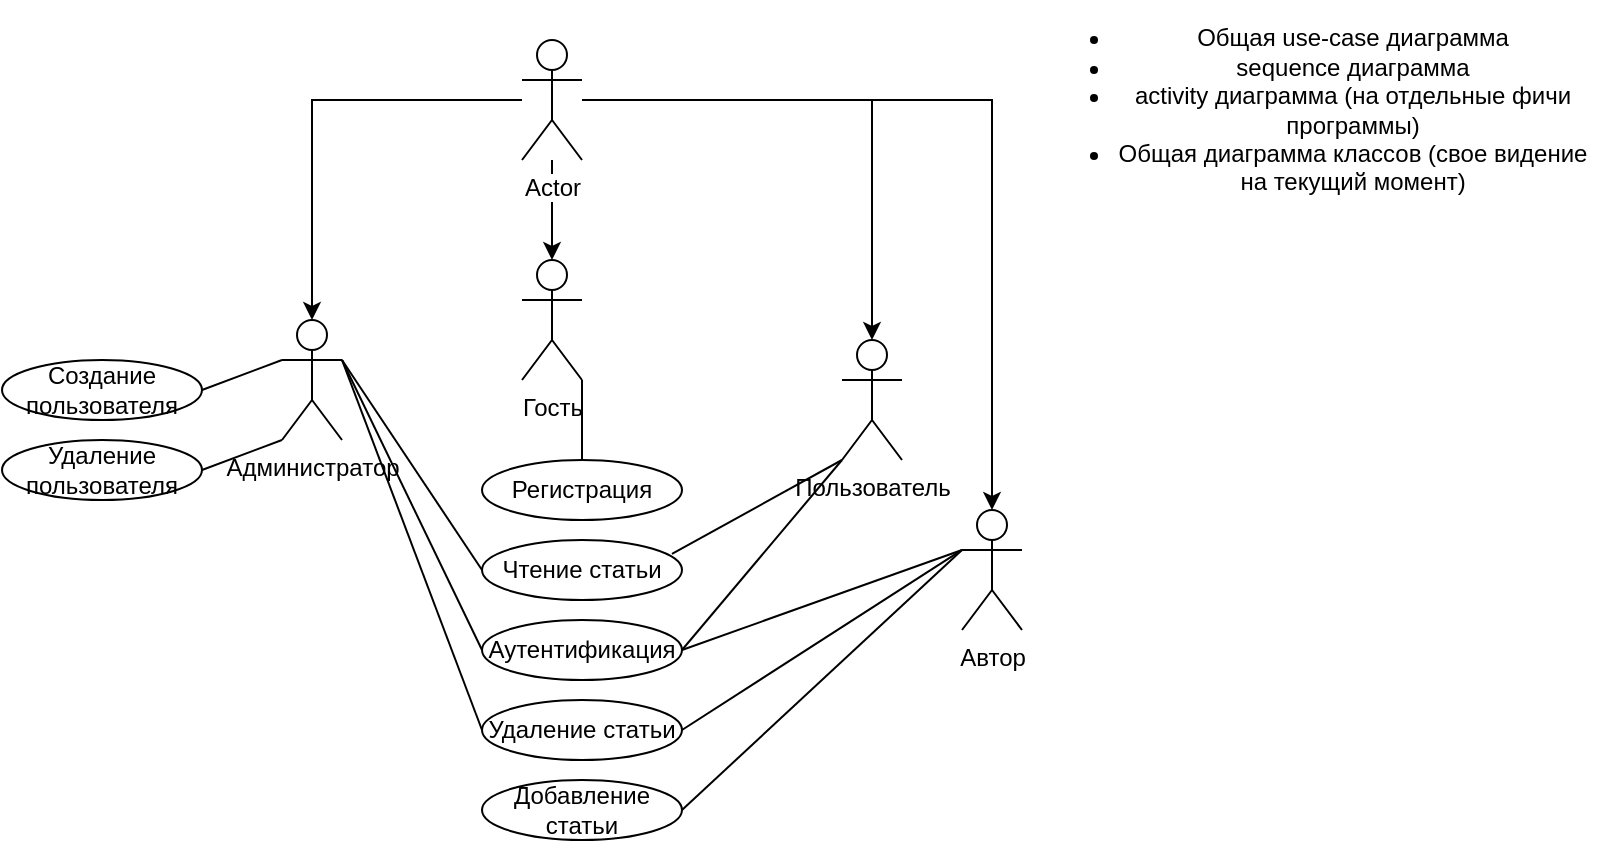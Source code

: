 <mxfile version="13.1.3" type="github" pages="4"><diagram id="R-Nu654iIUbksNBEsx-R" name="Use Case"><mxGraphModel dx="657" dy="1129" grid="1" gridSize="10" guides="1" tooltips="1" connect="1" arrows="1" fold="1" page="1" pageScale="1" pageWidth="827" pageHeight="1169" math="0" shadow="0"><root><mxCell id="0"/><mxCell id="1" parent="0"/><mxCell id="B4n3a4-8SpJCIGj7s7li-1" value="&lt;ul id=&quot;yui_3_17_2_1_1592047968993_45&quot;&gt;&lt;li&gt;Общая use-case диаграмма&lt;/li&gt;&lt;li id=&quot;yui_3_17_2_1_1592047968993_44&quot;&gt;sequence диаграмма&lt;/li&gt;&lt;li id=&quot;yui_3_17_2_1_1592047968993_46&quot;&gt;activity диаграмма (на отдельные фичи&lt;br/&gt;программы)&lt;/li&gt;&lt;li&gt;Общая диаграмма классов (свое видение&lt;br/&gt;на текущий момент)&lt;/li&gt;&lt;/ul&gt;" style="text;html=1;align=center;verticalAlign=middle;resizable=0;points=[];autosize=1;" parent="1" vertex="1"><mxGeometry x="530" width="290" height="110" as="geometry"/></mxCell><mxCell id="Al_W_ACZ2qxixBHebDrC-18" value="" style="edgeStyle=orthogonalEdgeStyle;rounded=0;orthogonalLoop=1;jettySize=auto;html=1;" edge="1" parent="1" source="Al_W_ACZ2qxixBHebDrC-4" target="Al_W_ACZ2qxixBHebDrC-17"><mxGeometry relative="1" as="geometry"/></mxCell><mxCell id="Al_W_ACZ2qxixBHebDrC-20" value="" style="edgeStyle=orthogonalEdgeStyle;rounded=0;orthogonalLoop=1;jettySize=auto;html=1;" edge="1" parent="1" source="Al_W_ACZ2qxixBHebDrC-4" target="Al_W_ACZ2qxixBHebDrC-19"><mxGeometry relative="1" as="geometry"/></mxCell><mxCell id="Al_W_ACZ2qxixBHebDrC-22" value="" style="edgeStyle=orthogonalEdgeStyle;rounded=0;orthogonalLoop=1;jettySize=auto;html=1;" edge="1" parent="1" source="Al_W_ACZ2qxixBHebDrC-4" target="Al_W_ACZ2qxixBHebDrC-21"><mxGeometry relative="1" as="geometry"/></mxCell><mxCell id="Al_W_ACZ2qxixBHebDrC-51" style="edgeStyle=orthogonalEdgeStyle;rounded=0;orthogonalLoop=1;jettySize=auto;html=1;entryX=0.5;entryY=0;entryDx=0;entryDy=0;entryPerimeter=0;" edge="1" parent="1" source="Al_W_ACZ2qxixBHebDrC-4" target="Al_W_ACZ2qxixBHebDrC-49"><mxGeometry relative="1" as="geometry"/></mxCell><mxCell id="Al_W_ACZ2qxixBHebDrC-4" value="Actor" style="shape=umlActor;verticalLabelPosition=bottom;labelBackgroundColor=#ffffff;verticalAlign=top;html=1;outlineConnect=0;" vertex="1" parent="1"><mxGeometry x="280" y="20" width="30" height="60" as="geometry"/></mxCell><mxCell id="Al_W_ACZ2qxixBHebDrC-21" value="Администратор" style="shape=umlActor;verticalLabelPosition=bottom;labelBackgroundColor=#ffffff;verticalAlign=top;html=1;outlineConnect=0;" vertex="1" parent="1"><mxGeometry x="160" y="160" width="30" height="60" as="geometry"/></mxCell><mxCell id="Al_W_ACZ2qxixBHebDrC-19" value="Пользователь" style="shape=umlActor;verticalLabelPosition=bottom;labelBackgroundColor=#ffffff;verticalAlign=top;html=1;outlineConnect=0;" vertex="1" parent="1"><mxGeometry x="440" y="170" width="30" height="60" as="geometry"/></mxCell><mxCell id="Al_W_ACZ2qxixBHebDrC-17" value="&lt;div&gt;Автор&lt;/div&gt;" style="shape=umlActor;verticalLabelPosition=bottom;labelBackgroundColor=#ffffff;verticalAlign=top;html=1;outlineConnect=0;" vertex="1" parent="1"><mxGeometry x="500" y="255" width="30" height="60" as="geometry"/></mxCell><mxCell id="Al_W_ACZ2qxixBHebDrC-25" value="&lt;div&gt;Добавление статьи&lt;/div&gt;" style="ellipse;whiteSpace=wrap;html=1;" vertex="1" parent="1"><mxGeometry x="260" y="390" width="100" height="30" as="geometry"/></mxCell><mxCell id="Al_W_ACZ2qxixBHebDrC-31" value="&lt;div&gt;Удаление статьи&lt;/div&gt;" style="ellipse;whiteSpace=wrap;html=1;" vertex="1" parent="1"><mxGeometry x="260" y="350" width="100" height="30" as="geometry"/></mxCell><mxCell id="Al_W_ACZ2qxixBHebDrC-32" value="&lt;div&gt;Чтение статьи&lt;/div&gt;" style="ellipse;whiteSpace=wrap;html=1;" vertex="1" parent="1"><mxGeometry x="260" y="270" width="100" height="30" as="geometry"/></mxCell><mxCell id="Al_W_ACZ2qxixBHebDrC-36" value="" style="endArrow=none;html=1;entryX=0;entryY=1;entryDx=0;entryDy=0;entryPerimeter=0;exitX=0.95;exitY=0.233;exitDx=0;exitDy=0;exitPerimeter=0;" edge="1" parent="1" source="Al_W_ACZ2qxixBHebDrC-32" target="Al_W_ACZ2qxixBHebDrC-19"><mxGeometry width="50" height="50" relative="1" as="geometry"><mxPoint x="390" y="310" as="sourcePoint"/><mxPoint x="440" y="260" as="targetPoint"/></mxGeometry></mxCell><mxCell id="Al_W_ACZ2qxixBHebDrC-37" value="Создание пользователя" style="ellipse;whiteSpace=wrap;html=1;" vertex="1" parent="1"><mxGeometry x="20" y="180" width="100" height="30" as="geometry"/></mxCell><mxCell id="Al_W_ACZ2qxixBHebDrC-39" value="Удаление пользователя" style="ellipse;whiteSpace=wrap;html=1;" vertex="1" parent="1"><mxGeometry x="20" y="220" width="100" height="30" as="geometry"/></mxCell><mxCell id="Al_W_ACZ2qxixBHebDrC-40" value="" style="endArrow=none;html=1;entryX=0;entryY=0.333;entryDx=0;entryDy=0;entryPerimeter=0;exitX=1;exitY=0.5;exitDx=0;exitDy=0;" edge="1" parent="1" source="Al_W_ACZ2qxixBHebDrC-37" target="Al_W_ACZ2qxixBHebDrC-21"><mxGeometry width="50" height="50" relative="1" as="geometry"><mxPoint x="390" y="310" as="sourcePoint"/><mxPoint x="440" y="260" as="targetPoint"/></mxGeometry></mxCell><mxCell id="Al_W_ACZ2qxixBHebDrC-41" value="" style="endArrow=none;html=1;exitX=1;exitY=0.5;exitDx=0;exitDy=0;entryX=0;entryY=1;entryDx=0;entryDy=0;entryPerimeter=0;" edge="1" parent="1" source="Al_W_ACZ2qxixBHebDrC-39" target="Al_W_ACZ2qxixBHebDrC-21"><mxGeometry width="50" height="50" relative="1" as="geometry"><mxPoint x="390" y="310" as="sourcePoint"/><mxPoint x="150" y="210" as="targetPoint"/></mxGeometry></mxCell><mxCell id="Al_W_ACZ2qxixBHebDrC-44" value="Аутентификация" style="ellipse;whiteSpace=wrap;html=1;" vertex="1" parent="1"><mxGeometry x="260" y="310" width="100" height="30" as="geometry"/></mxCell><mxCell id="Al_W_ACZ2qxixBHebDrC-48" value="&lt;div&gt;Регистрация&lt;/div&gt;" style="ellipse;whiteSpace=wrap;html=1;" vertex="1" parent="1"><mxGeometry x="260" y="230" width="100" height="30" as="geometry"/></mxCell><mxCell id="Al_W_ACZ2qxixBHebDrC-49" value="&lt;div&gt;Гость&lt;/div&gt;" style="shape=umlActor;verticalLabelPosition=bottom;labelBackgroundColor=#ffffff;verticalAlign=top;html=1;outlineConnect=0;" vertex="1" parent="1"><mxGeometry x="280" y="130" width="30" height="60" as="geometry"/></mxCell><mxCell id="Al_W_ACZ2qxixBHebDrC-54" value="" style="endArrow=none;html=1;entryX=1;entryY=1;entryDx=0;entryDy=0;entryPerimeter=0;exitX=0.5;exitY=0;exitDx=0;exitDy=0;" edge="1" parent="1" source="Al_W_ACZ2qxixBHebDrC-48" target="Al_W_ACZ2qxixBHebDrC-49"><mxGeometry width="50" height="50" relative="1" as="geometry"><mxPoint x="390" y="310" as="sourcePoint"/><mxPoint x="440" y="260" as="targetPoint"/></mxGeometry></mxCell><mxCell id="Al_W_ACZ2qxixBHebDrC-55" value="" style="endArrow=none;html=1;entryX=0;entryY=1;entryDx=0;entryDy=0;entryPerimeter=0;exitX=1;exitY=0.5;exitDx=0;exitDy=0;" edge="1" parent="1" source="Al_W_ACZ2qxixBHebDrC-44" target="Al_W_ACZ2qxixBHebDrC-19"><mxGeometry width="50" height="50" relative="1" as="geometry"><mxPoint x="390" y="310" as="sourcePoint"/><mxPoint x="440" y="260" as="targetPoint"/></mxGeometry></mxCell><mxCell id="Al_W_ACZ2qxixBHebDrC-56" value="" style="endArrow=none;html=1;entryX=0;entryY=0.333;entryDx=0;entryDy=0;entryPerimeter=0;exitX=1;exitY=0.5;exitDx=0;exitDy=0;" edge="1" parent="1" source="Al_W_ACZ2qxixBHebDrC-31" target="Al_W_ACZ2qxixBHebDrC-17"><mxGeometry width="50" height="50" relative="1" as="geometry"><mxPoint x="390" y="310" as="sourcePoint"/><mxPoint x="440" y="260" as="targetPoint"/></mxGeometry></mxCell><mxCell id="Al_W_ACZ2qxixBHebDrC-57" value="" style="endArrow=none;html=1;entryX=0;entryY=0.333;entryDx=0;entryDy=0;entryPerimeter=0;exitX=1;exitY=0.5;exitDx=0;exitDy=0;" edge="1" parent="1" source="Al_W_ACZ2qxixBHebDrC-44" target="Al_W_ACZ2qxixBHebDrC-17"><mxGeometry width="50" height="50" relative="1" as="geometry"><mxPoint x="390" y="310" as="sourcePoint"/><mxPoint x="440" y="260" as="targetPoint"/></mxGeometry></mxCell><mxCell id="Al_W_ACZ2qxixBHebDrC-58" value="" style="endArrow=none;html=1;entryX=0;entryY=0.333;entryDx=0;entryDy=0;entryPerimeter=0;exitX=1;exitY=0.5;exitDx=0;exitDy=0;" edge="1" parent="1" source="Al_W_ACZ2qxixBHebDrC-25" target="Al_W_ACZ2qxixBHebDrC-17"><mxGeometry width="50" height="50" relative="1" as="geometry"><mxPoint x="390" y="310" as="sourcePoint"/><mxPoint x="440" y="260" as="targetPoint"/></mxGeometry></mxCell><mxCell id="Al_W_ACZ2qxixBHebDrC-59" value="" style="endArrow=none;html=1;entryX=1;entryY=0.333;entryDx=0;entryDy=0;entryPerimeter=0;exitX=0;exitY=0.5;exitDx=0;exitDy=0;" edge="1" parent="1" source="Al_W_ACZ2qxixBHebDrC-32" target="Al_W_ACZ2qxixBHebDrC-21"><mxGeometry width="50" height="50" relative="1" as="geometry"><mxPoint x="390" y="310" as="sourcePoint"/><mxPoint x="440" y="260" as="targetPoint"/></mxGeometry></mxCell><mxCell id="Al_W_ACZ2qxixBHebDrC-60" value="" style="endArrow=none;html=1;entryX=1;entryY=0.333;entryDx=0;entryDy=0;entryPerimeter=0;exitX=0;exitY=0.5;exitDx=0;exitDy=0;" edge="1" parent="1" source="Al_W_ACZ2qxixBHebDrC-44" target="Al_W_ACZ2qxixBHebDrC-21"><mxGeometry width="50" height="50" relative="1" as="geometry"><mxPoint x="390" y="310" as="sourcePoint"/><mxPoint x="440" y="260" as="targetPoint"/></mxGeometry></mxCell><mxCell id="Al_W_ACZ2qxixBHebDrC-61" value="" style="endArrow=none;html=1;entryX=1;entryY=0.333;entryDx=0;entryDy=0;entryPerimeter=0;exitX=0;exitY=0.5;exitDx=0;exitDy=0;" edge="1" parent="1" source="Al_W_ACZ2qxixBHebDrC-31" target="Al_W_ACZ2qxixBHebDrC-21"><mxGeometry width="50" height="50" relative="1" as="geometry"><mxPoint x="390" y="310" as="sourcePoint"/><mxPoint x="440" y="260" as="targetPoint"/></mxGeometry></mxCell></root></mxGraphModel></diagram><diagram id="3kQnR8I0DaTx_kQPbwh3" name="Sequence"><mxGraphModel dx="657" dy="1129" grid="1" gridSize="10" guides="1" tooltips="1" connect="1" arrows="1" fold="1" page="1" pageScale="1" pageWidth="827" pageHeight="1169" math="0" shadow="0"><root><mxCell id="E6mYNs60wHKUQ6kCsd_i-0"/><mxCell id="E6mYNs60wHKUQ6kCsd_i-1" parent="E6mYNs60wHKUQ6kCsd_i-0"/><mxCell id="_PoBEtNQfTZ35guf7GxT-3" value="" style="rounded=0;whiteSpace=wrap;html=1;" vertex="1" parent="E6mYNs60wHKUQ6kCsd_i-1"><mxGeometry x="80" y="60" width="110" height="30" as="geometry"/></mxCell><mxCell id="_PoBEtNQfTZ35guf7GxT-4" value="&lt;u&gt;гость&lt;/u&gt;" style="text;html=1;strokeColor=none;fillColor=none;align=center;verticalAlign=middle;whiteSpace=wrap;rounded=0;" vertex="1" parent="E6mYNs60wHKUQ6kCsd_i-1"><mxGeometry x="80" y="65" width="110" height="20" as="geometry"/></mxCell><mxCell id="_PoBEtNQfTZ35guf7GxT-5" value="" style="endArrow=none;dashed=1;html=1;entryX=0.391;entryY=1;entryDx=0;entryDy=0;entryPerimeter=0;" edge="1" parent="E6mYNs60wHKUQ6kCsd_i-1" target="_PoBEtNQfTZ35guf7GxT-3"><mxGeometry width="50" height="50" relative="1" as="geometry"><mxPoint x="123" y="560" as="sourcePoint"/><mxPoint x="210" y="320" as="targetPoint"/></mxGeometry></mxCell><mxCell id="_PoBEtNQfTZ35guf7GxT-8" value="" style="rounded=0;whiteSpace=wrap;html=1;" vertex="1" parent="E6mYNs60wHKUQ6kCsd_i-1"><mxGeometry x="260" y="60" width="110" height="30" as="geometry"/></mxCell><mxCell id="_PoBEtNQfTZ35guf7GxT-9" value="&lt;div&gt;:Блог&lt;/div&gt;" style="text;html=1;strokeColor=none;fillColor=none;align=center;verticalAlign=middle;whiteSpace=wrap;rounded=0;" vertex="1" parent="E6mYNs60wHKUQ6kCsd_i-1"><mxGeometry x="260" y="65" width="110" height="20" as="geometry"/></mxCell><mxCell id="_PoBEtNQfTZ35guf7GxT-10" value="" style="endArrow=none;dashed=1;html=1;entryX=0.391;entryY=1;entryDx=0;entryDy=0;entryPerimeter=0;" edge="1" parent="E6mYNs60wHKUQ6kCsd_i-1" target="_PoBEtNQfTZ35guf7GxT-8"><mxGeometry width="50" height="50" relative="1" as="geometry"><mxPoint x="303" y="560" as="sourcePoint"/><mxPoint x="390" y="320" as="targetPoint"/></mxGeometry></mxCell><mxCell id="_PoBEtNQfTZ35guf7GxT-12" value="" style="rounded=0;whiteSpace=wrap;html=1;" vertex="1" parent="E6mYNs60wHKUQ6kCsd_i-1"><mxGeometry x="420" y="60" width="110" height="30" as="geometry"/></mxCell><mxCell id="_PoBEtNQfTZ35guf7GxT-13" value=":Личный кабинет" style="text;html=1;strokeColor=none;fillColor=none;align=center;verticalAlign=middle;whiteSpace=wrap;rounded=0;" vertex="1" parent="E6mYNs60wHKUQ6kCsd_i-1"><mxGeometry x="420" y="65" width="110" height="20" as="geometry"/></mxCell><mxCell id="_PoBEtNQfTZ35guf7GxT-14" value="" style="endArrow=none;dashed=1;html=1;" edge="1" parent="E6mYNs60wHKUQ6kCsd_i-1"><mxGeometry width="50" height="50" relative="1" as="geometry"><mxPoint x="469.833" y="240" as="sourcePoint"/><mxPoint x="469" y="90" as="targetPoint"/></mxGeometry></mxCell><mxCell id="_PoBEtNQfTZ35guf7GxT-15" value="" style="endArrow=classic;html=1;" edge="1" parent="E6mYNs60wHKUQ6kCsd_i-1"><mxGeometry width="50" height="50" relative="1" as="geometry"><mxPoint x="130" y="160" as="sourcePoint"/><mxPoint x="300" y="160" as="targetPoint"/></mxGeometry></mxCell><mxCell id="_PoBEtNQfTZ35guf7GxT-16" value="Зарегистрироваться" style="text;html=1;strokeColor=none;fillColor=none;align=center;verticalAlign=middle;whiteSpace=wrap;rounded=0;" vertex="1" parent="E6mYNs60wHKUQ6kCsd_i-1"><mxGeometry x="190" y="140" width="40" height="20" as="geometry"/></mxCell><mxCell id="_PoBEtNQfTZ35guf7GxT-19" value="" style="rounded=0;whiteSpace=wrap;html=1;" vertex="1" parent="E6mYNs60wHKUQ6kCsd_i-1"><mxGeometry x="460" y="250" width="20" height="60" as="geometry"/></mxCell><mxCell id="_PoBEtNQfTZ35guf7GxT-26" value="" style="endArrow=none;dashed=1;html=1;entryX=0.5;entryY=1;entryDx=0;entryDy=0;" edge="1" parent="E6mYNs60wHKUQ6kCsd_i-1" target="_PoBEtNQfTZ35guf7GxT-19"><mxGeometry width="50" height="50" relative="1" as="geometry"><mxPoint x="468" y="560" as="sourcePoint"/><mxPoint x="468" y="320" as="targetPoint"/></mxGeometry></mxCell><mxCell id="_PoBEtNQfTZ35guf7GxT-34" value="" style="endArrow=classic;html=1;" edge="1" parent="E6mYNs60wHKUQ6kCsd_i-1"><mxGeometry width="50" height="50" relative="1" as="geometry"><mxPoint x="130" y="160" as="sourcePoint"/><mxPoint x="300" y="160" as="targetPoint"/></mxGeometry></mxCell><mxCell id="_PoBEtNQfTZ35guf7GxT-35" value="" style="endArrow=classic;html=1;" edge="1" parent="E6mYNs60wHKUQ6kCsd_i-1"><mxGeometry width="50" height="50" relative="1" as="geometry"><mxPoint x="300" y="240" as="sourcePoint"/><mxPoint x="470" y="240" as="targetPoint"/></mxGeometry></mxCell><mxCell id="_PoBEtNQfTZ35guf7GxT-38" value="Аутентификация" style="text;html=1;align=center;verticalAlign=middle;resizable=0;points=[];autosize=1;" vertex="1" parent="E6mYNs60wHKUQ6kCsd_i-1"><mxGeometry x="330" y="220" width="110" height="20" as="geometry"/></mxCell><mxCell id="_PoBEtNQfTZ35guf7GxT-41" value="" style="rounded=0;whiteSpace=wrap;html=1;" vertex="1" parent="E6mYNs60wHKUQ6kCsd_i-1"><mxGeometry x="600" y="60" width="110" height="30" as="geometry"/></mxCell><mxCell id="_PoBEtNQfTZ35guf7GxT-42" value=":База статей" style="text;html=1;strokeColor=none;fillColor=none;align=center;verticalAlign=middle;whiteSpace=wrap;rounded=0;" vertex="1" parent="E6mYNs60wHKUQ6kCsd_i-1"><mxGeometry x="600" y="65" width="110" height="20" as="geometry"/></mxCell><mxCell id="_PoBEtNQfTZ35guf7GxT-43" value="" style="endArrow=none;dashed=1;html=1;" edge="1" parent="E6mYNs60wHKUQ6kCsd_i-1"><mxGeometry width="50" height="50" relative="1" as="geometry"><mxPoint x="649.833" y="240" as="sourcePoint"/><mxPoint x="649" y="90" as="targetPoint"/></mxGeometry></mxCell><mxCell id="_PoBEtNQfTZ35guf7GxT-44" value="" style="endArrow=none;dashed=1;html=1;" edge="1" parent="E6mYNs60wHKUQ6kCsd_i-1" source="_PoBEtNQfTZ35guf7GxT-61"><mxGeometry width="50" height="50" relative="1" as="geometry"><mxPoint x="648" y="560" as="sourcePoint"/><mxPoint x="648" y="240" as="targetPoint"/></mxGeometry></mxCell><mxCell id="_PoBEtNQfTZ35guf7GxT-47" value="" style="rounded=0;whiteSpace=wrap;html=1;" vertex="1" parent="E6mYNs60wHKUQ6kCsd_i-1"><mxGeometry x="290" y="170" width="20" height="60" as="geometry"/></mxCell><mxCell id="_PoBEtNQfTZ35guf7GxT-55" value="" style="endArrow=classic;html=1;" edge="1" parent="E6mYNs60wHKUQ6kCsd_i-1"><mxGeometry width="50" height="50" relative="1" as="geometry"><mxPoint x="470" y="320" as="sourcePoint"/><mxPoint x="640" y="320" as="targetPoint"/></mxGeometry></mxCell><mxCell id="_PoBEtNQfTZ35guf7GxT-58" value="Поиск статьи" style="text;html=1;align=center;verticalAlign=middle;resizable=0;points=[];autosize=1;" vertex="1" parent="E6mYNs60wHKUQ6kCsd_i-1"><mxGeometry x="520" y="300" width="90" height="20" as="geometry"/></mxCell><mxCell id="_PoBEtNQfTZ35guf7GxT-61" value="" style="rounded=0;whiteSpace=wrap;html=1;" vertex="1" parent="E6mYNs60wHKUQ6kCsd_i-1"><mxGeometry x="640" y="330" width="20" height="60" as="geometry"/></mxCell><mxCell id="_PoBEtNQfTZ35guf7GxT-62" value="" style="endArrow=none;dashed=1;html=1;" edge="1" parent="E6mYNs60wHKUQ6kCsd_i-1" target="_PoBEtNQfTZ35guf7GxT-61"><mxGeometry width="50" height="50" relative="1" as="geometry"><mxPoint x="648" y="560" as="sourcePoint"/><mxPoint x="648" y="240" as="targetPoint"/></mxGeometry></mxCell><mxCell id="_PoBEtNQfTZ35guf7GxT-63" value="" style="endArrow=classic;html=1;dashed=1;" edge="1" parent="E6mYNs60wHKUQ6kCsd_i-1"><mxGeometry width="50" height="50" relative="1" as="geometry"><mxPoint x="650" y="400" as="sourcePoint"/><mxPoint x="130" y="400" as="targetPoint"/></mxGeometry></mxCell><mxCell id="_PoBEtNQfTZ35guf7GxT-66" value="&lt;div&gt;Результаты поиска&lt;/div&gt;&lt;div&gt;&lt;br&gt;&lt;/div&gt;" style="text;html=1;align=center;verticalAlign=middle;resizable=0;points=[];autosize=1;" vertex="1" parent="E6mYNs60wHKUQ6kCsd_i-1"><mxGeometry x="339" y="385" width="120" height="30" as="geometry"/></mxCell></root></mxGraphModel></diagram><diagram id="BL3xBmCwGFZ_ZQhA_9av" name="Activity"><mxGraphModel dx="541" dy="929" grid="1" gridSize="10" guides="1" tooltips="1" connect="1" arrows="1" fold="1" page="1" pageScale="1" pageWidth="827" pageHeight="1169" math="0" shadow="0"><root><mxCell id="nLmJ4XCNL6N89rqtuXgu-0"/><mxCell id="nLmJ4XCNL6N89rqtuXgu-1" parent="nLmJ4XCNL6N89rqtuXgu-0"/><mxCell id="nLmJ4XCNL6N89rqtuXgu-2" value="" style="ellipse;html=1;shape=startState;fillColor=#000000;strokeColor=#ff0000;" vertex="1" parent="nLmJ4XCNL6N89rqtuXgu-1"><mxGeometry x="290" y="140" width="30" height="30" as="geometry"/></mxCell><mxCell id="nLmJ4XCNL6N89rqtuXgu-3" value="" style="edgeStyle=orthogonalEdgeStyle;html=1;verticalAlign=bottom;endArrow=open;endSize=8;strokeColor=#ff0000;" edge="1" source="nLmJ4XCNL6N89rqtuXgu-2" parent="nLmJ4XCNL6N89rqtuXgu-1"><mxGeometry relative="1" as="geometry"><mxPoint x="305" y="230" as="targetPoint"/></mxGeometry></mxCell><mxCell id="nLmJ4XCNL6N89rqtuXgu-5" value="Поиск статьи" style="rounded=1;whiteSpace=wrap;html=1;arcSize=50;" vertex="1" parent="nLmJ4XCNL6N89rqtuXgu-1"><mxGeometry x="250" y="230" width="120" height="60" as="geometry"/></mxCell><mxCell id="nLmJ4XCNL6N89rqtuXgu-6" value="Text" style="text;html=1;align=center;verticalAlign=middle;resizable=0;points=[];autosize=1;" vertex="1" parent="nLmJ4XCNL6N89rqtuXgu-1"><mxGeometry x="101" y="13" width="40" height="20" as="geometry"/></mxCell><mxCell id="nLmJ4XCNL6N89rqtuXgu-7" value="" style="rhombus;whiteSpace=wrap;html=1;" vertex="1" parent="nLmJ4XCNL6N89rqtuXgu-1"><mxGeometry x="280" y="320" width="60" height="60" as="geometry"/></mxCell><mxCell id="nLmJ4XCNL6N89rqtuXgu-8" value="" style="endArrow=none;html=1;entryX=0.5;entryY=1;entryDx=0;entryDy=0;exitX=0.5;exitY=0;exitDx=0;exitDy=0;startArrow=open;startFill=0;" edge="1" parent="nLmJ4XCNL6N89rqtuXgu-1" source="nLmJ4XCNL6N89rqtuXgu-7" target="nLmJ4XCNL6N89rqtuXgu-5"><mxGeometry width="50" height="50" relative="1" as="geometry"><mxPoint x="330" y="370" as="sourcePoint"/><mxPoint x="320" y="300" as="targetPoint"/></mxGeometry></mxCell><mxCell id="nLmJ4XCNL6N89rqtuXgu-9" value="[Правки не требуются]" style="text;html=1;align=center;verticalAlign=middle;resizable=0;points=[];autosize=1;" vertex="1" parent="nLmJ4XCNL6N89rqtuXgu-1"><mxGeometry x="150" y="310" width="140" height="20" as="geometry"/></mxCell><mxCell id="nLmJ4XCNL6N89rqtuXgu-10" value="[Необходимы правки]" style="text;html=1;align=center;verticalAlign=middle;resizable=0;points=[];autosize=1;" vertex="1" parent="nLmJ4XCNL6N89rqtuXgu-1"><mxGeometry x="370" y="280" width="140" height="20" as="geometry"/></mxCell><mxCell id="nLmJ4XCNL6N89rqtuXgu-11" value="" style="endArrow=open;html=1;exitX=1;exitY=0.5;exitDx=0;exitDy=0;endFill=0;entryX=0;entryY=0.5;entryDx=0;entryDy=0;" edge="1" parent="nLmJ4XCNL6N89rqtuXgu-1" source="nLmJ4XCNL6N89rqtuXgu-7" target="nLmJ4XCNL6N89rqtuXgu-12"><mxGeometry width="50" height="50" relative="1" as="geometry"><mxPoint x="420" y="290" as="sourcePoint"/><mxPoint x="500" y="260" as="targetPoint"/><Array as="points"><mxPoint x="410" y="350"/></Array></mxGeometry></mxCell><mxCell id="nLmJ4XCNL6N89rqtuXgu-12" value="Добавление примечаний " style="rounded=1;whiteSpace=wrap;html=1;arcSize=50;" vertex="1" parent="nLmJ4XCNL6N89rqtuXgu-1"><mxGeometry x="500" y="320" width="120" height="60" as="geometry"/></mxCell><mxCell id="nLmJ4XCNL6N89rqtuXgu-13" value="" style="endArrow=open;html=1;exitX=0.5;exitY=1;exitDx=0;exitDy=0;endFill=0;entryX=0.5;entryY=0;entryDx=0;entryDy=0;" edge="1" parent="nLmJ4XCNL6N89rqtuXgu-1" source="nLmJ4XCNL6N89rqtuXgu-12" target="nLmJ4XCNL6N89rqtuXgu-14"><mxGeometry width="50" height="50" relative="1" as="geometry"><mxPoint x="510" y="380" as="sourcePoint"/><mxPoint x="560" y="400" as="targetPoint"/></mxGeometry></mxCell><mxCell id="nLmJ4XCNL6N89rqtuXgu-14" value="Блокировка доступа к статье" style="rounded=1;whiteSpace=wrap;html=1;arcSize=50;" vertex="1" parent="nLmJ4XCNL6N89rqtuXgu-1"><mxGeometry x="500" y="440" width="120" height="60" as="geometry"/></mxCell><mxCell id="nLmJ4XCNL6N89rqtuXgu-15" value="" style="endArrow=open;html=1;exitX=0.5;exitY=1;exitDx=0;exitDy=0;endFill=0;" edge="1" parent="nLmJ4XCNL6N89rqtuXgu-1" source="nLmJ4XCNL6N89rqtuXgu-7"><mxGeometry width="50" height="50" relative="1" as="geometry"><mxPoint x="309.5" y="410" as="sourcePoint"/><mxPoint x="310" y="440" as="targetPoint"/></mxGeometry></mxCell><mxCell id="nLmJ4XCNL6N89rqtuXgu-16" value="Разрешение на публикацию" style="rounded=1;whiteSpace=wrap;html=1;arcSize=50;" vertex="1" parent="nLmJ4XCNL6N89rqtuXgu-1"><mxGeometry x="250" y="440" width="120" height="60" as="geometry"/></mxCell><mxCell id="nLmJ4XCNL6N89rqtuXgu-17" value="" style="endArrow=open;html=1;entryX=1;entryY=0.5;entryDx=0;entryDy=0;endFill=0;" edge="1" parent="nLmJ4XCNL6N89rqtuXgu-1" target="nLmJ4XCNL6N89rqtuXgu-18"><mxGeometry width="50" height="50" relative="1" as="geometry"><mxPoint x="560" y="500" as="sourcePoint"/><mxPoint x="560" y="520" as="targetPoint"/><Array as="points"><mxPoint x="560" y="555"/></Array></mxGeometry></mxCell><mxCell id="nLmJ4XCNL6N89rqtuXgu-24" value="" style="edgeStyle=orthogonalEdgeStyle;rounded=0;orthogonalLoop=1;jettySize=auto;html=1;startArrow=none;startFill=0;endArrow=open;endFill=0;" edge="1" parent="nLmJ4XCNL6N89rqtuXgu-1" source="nLmJ4XCNL6N89rqtuXgu-18" target="nLmJ4XCNL6N89rqtuXgu-23"><mxGeometry relative="1" as="geometry"/></mxCell><mxCell id="nLmJ4XCNL6N89rqtuXgu-18" value="Отправка уведомления автору" style="rounded=1;whiteSpace=wrap;html=1;arcSize=50;" vertex="1" parent="nLmJ4XCNL6N89rqtuXgu-1"><mxGeometry x="390" y="525" width="120" height="60" as="geometry"/></mxCell><mxCell id="nLmJ4XCNL6N89rqtuXgu-19" value="" style="endArrow=open;html=1;exitX=0.5;exitY=1;exitDx=0;exitDy=0;entryX=0;entryY=0.5;entryDx=0;entryDy=0;endFill=0;" edge="1" parent="nLmJ4XCNL6N89rqtuXgu-1" source="nLmJ4XCNL6N89rqtuXgu-16" target="nLmJ4XCNL6N89rqtuXgu-18"><mxGeometry width="50" height="50" relative="1" as="geometry"><mxPoint x="559.5" y="460" as="sourcePoint"/><mxPoint x="350" y="555" as="targetPoint"/><Array as="points"><mxPoint x="310" y="555"/></Array></mxGeometry></mxCell><mxCell id="nLmJ4XCNL6N89rqtuXgu-23" value="" style="ellipse;html=1;shape=endState;fillColor=#000000;strokeColor=#ff0000;" vertex="1" parent="nLmJ4XCNL6N89rqtuXgu-1"><mxGeometry x="435" y="650" width="30" height="30" as="geometry"/></mxCell></root></mxGraphModel></diagram><diagram id="qap-vIjmkIl8wfWFiPa1" name="Class"><mxGraphModel dx="1422" dy="791" grid="1" gridSize="10" guides="1" tooltips="1" connect="1" arrows="1" fold="1" page="1" pageScale="1" pageWidth="827" pageHeight="1169" math="0" shadow="0"><root><mxCell id="k5Ja5THx-vXlIXqIRyzw-0"/><mxCell id="k5Ja5THx-vXlIXqIRyzw-1" parent="k5Ja5THx-vXlIXqIRyzw-0"/><mxCell id="k5Ja5THx-vXlIXqIRyzw-2" value="Blog" style="swimlane;fontStyle=1;align=center;verticalAlign=top;childLayout=stackLayout;horizontal=1;startSize=26;horizontalStack=0;resizeParent=1;resizeParentMax=0;resizeLast=0;collapsible=1;marginBottom=0;" vertex="1" parent="k5Ja5THx-vXlIXqIRyzw-1"><mxGeometry x="20" y="420" width="260" height="260" as="geometry"/></mxCell><mxCell id="k5Ja5THx-vXlIXqIRyzw-3" value="+ article: Article&#xA;+ user : User&#xA;&#xA; &#xA;&#xA;&#xA;" style="text;strokeColor=none;fillColor=none;align=left;verticalAlign=top;spacingLeft=4;spacingRight=4;overflow=hidden;rotatable=0;points=[[0,0.5],[1,0.5]];portConstraint=eastwest;" vertex="1" parent="k5Ja5THx-vXlIXqIRyzw-2"><mxGeometry y="26" width="260" height="94" as="geometry"/></mxCell><mxCell id="k5Ja5THx-vXlIXqIRyzw-4" value="" style="line;strokeWidth=1;fillColor=none;align=left;verticalAlign=middle;spacingTop=-1;spacingLeft=3;spacingRight=3;rotatable=0;labelPosition=right;points=[];portConstraint=eastwest;" vertex="1" parent="k5Ja5THx-vXlIXqIRyzw-2"><mxGeometry y="120" width="260" height="8" as="geometry"/></mxCell><mxCell id="k5Ja5THx-vXlIXqIRyzw-5" value="+ addArticle(Article): boolean&#xA;+ removeArticle(Article): boolean&#xA;+ setArticleSecurityLevel(byte): boolean&#xA;&#xA;+ addUser(User): boolean&#xA;+ removeUser(User): boolean" style="text;strokeColor=none;fillColor=none;align=left;verticalAlign=top;spacingLeft=4;spacingRight=4;overflow=hidden;rotatable=0;points=[[0,0.5],[1,0.5]];portConstraint=eastwest;" vertex="1" parent="k5Ja5THx-vXlIXqIRyzw-2"><mxGeometry y="128" width="260" height="132" as="geometry"/></mxCell><mxCell id="k5Ja5THx-vXlIXqIRyzw-6" value="Article" style="swimlane;fontStyle=1;align=center;verticalAlign=top;childLayout=stackLayout;horizontal=1;startSize=26;horizontalStack=0;resizeParent=1;resizeParentMax=0;resizeLast=0;collapsible=1;marginBottom=0;" vertex="1" parent="k5Ja5THx-vXlIXqIRyzw-1"><mxGeometry x="40" y="30" width="160" height="180" as="geometry"/></mxCell><mxCell id="k5Ja5THx-vXlIXqIRyzw-7" value="+ text: String&#xA;+ label: String&#xA;+ timeCreated : int&#xA;+ author : User&#xA;+ securityLevel : byte&#xA;" style="text;strokeColor=none;fillColor=none;align=left;verticalAlign=top;spacingLeft=4;spacingRight=4;overflow=hidden;rotatable=0;points=[[0,0.5],[1,0.5]];portConstraint=eastwest;" vertex="1" parent="k5Ja5THx-vXlIXqIRyzw-6"><mxGeometry y="26" width="160" height="94" as="geometry"/></mxCell><mxCell id="k5Ja5THx-vXlIXqIRyzw-8" value="" style="line;strokeWidth=1;fillColor=none;align=left;verticalAlign=middle;spacingTop=-1;spacingLeft=3;spacingRight=3;rotatable=0;labelPosition=right;points=[];portConstraint=eastwest;" vertex="1" parent="k5Ja5THx-vXlIXqIRyzw-6"><mxGeometry y="120" width="160" height="8" as="geometry"/></mxCell><mxCell id="k5Ja5THx-vXlIXqIRyzw-9" value="+ modify(String): &#xA;&#xA;+ createNew():&#xA;" style="text;strokeColor=none;fillColor=none;align=left;verticalAlign=top;spacingLeft=4;spacingRight=4;overflow=hidden;rotatable=0;points=[[0,0.5],[1,0.5]];portConstraint=eastwest;" vertex="1" parent="k5Ja5THx-vXlIXqIRyzw-6"><mxGeometry y="128" width="160" height="52" as="geometry"/></mxCell><mxCell id="k5Ja5THx-vXlIXqIRyzw-10" value="User" style="swimlane;fontStyle=1;align=center;verticalAlign=top;childLayout=stackLayout;horizontal=1;startSize=26;horizontalStack=0;resizeParent=1;resizeParentMax=0;resizeLast=0;collapsible=1;marginBottom=0;" vertex="1" parent="k5Ja5THx-vXlIXqIRyzw-1"><mxGeometry x="240" y="120" width="160" height="190" as="geometry"/></mxCell><mxCell id="k5Ja5THx-vXlIXqIRyzw-11" value="+ name: String&#xA;+ age : int&#xA;+ securityLevel : byte &#xA;&#xA;" style="text;strokeColor=none;fillColor=none;align=left;verticalAlign=top;spacingLeft=4;spacingRight=4;overflow=hidden;rotatable=0;points=[[0,0.5],[1,0.5]];portConstraint=eastwest;" vertex="1" parent="k5Ja5THx-vXlIXqIRyzw-10"><mxGeometry y="26" width="160" height="84" as="geometry"/></mxCell><mxCell id="k5Ja5THx-vXlIXqIRyzw-12" value="" style="line;strokeWidth=1;fillColor=none;align=left;verticalAlign=middle;spacingTop=-1;spacingLeft=3;spacingRight=3;rotatable=0;labelPosition=right;points=[];portConstraint=eastwest;" vertex="1" parent="k5Ja5THx-vXlIXqIRyzw-10"><mxGeometry y="110" width="160" height="8" as="geometry"/></mxCell><mxCell id="k5Ja5THx-vXlIXqIRyzw-13" value="+ setAge(int): &#xA;+ setName(String):&#xA;+ getAge():&#xA;+getName():&#xA;" style="text;strokeColor=none;fillColor=none;align=left;verticalAlign=top;spacingLeft=4;spacingRight=4;overflow=hidden;rotatable=0;points=[[0,0.5],[1,0.5]];portConstraint=eastwest;" vertex="1" parent="k5Ja5THx-vXlIXqIRyzw-10"><mxGeometry y="118" width="160" height="72" as="geometry"/></mxCell></root></mxGraphModel></diagram></mxfile>